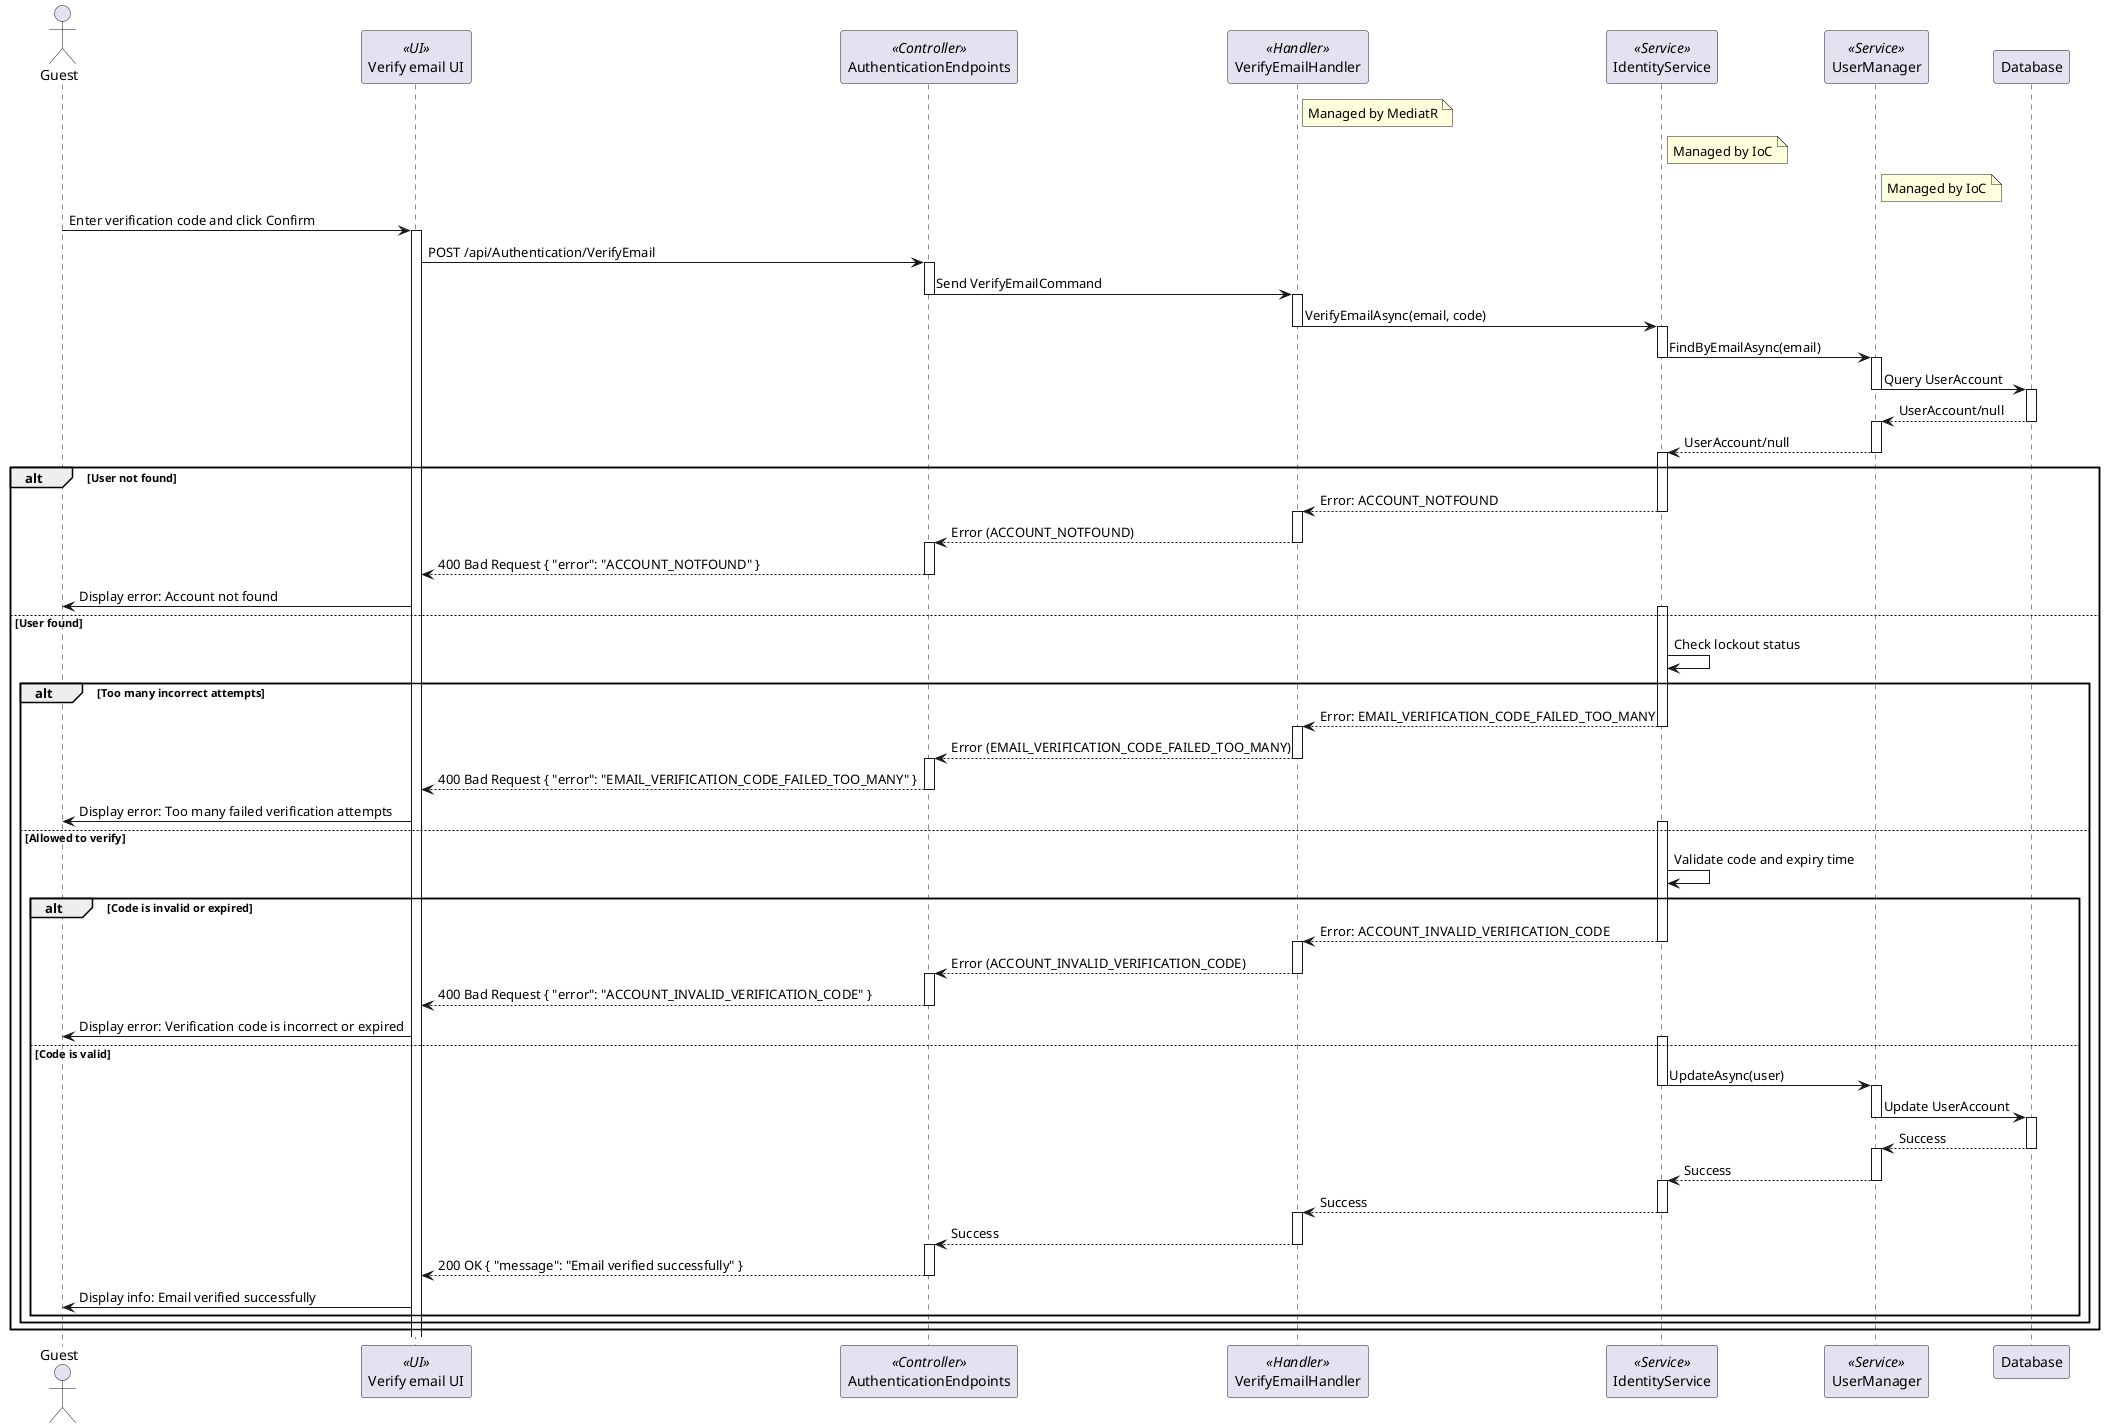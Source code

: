 @startuml
actor Guest as User
participant "Verify email UI" as UI <<UI>>
participant AuthenticationEndpoints <<Controller>>
participant VerifyEmailHandler <<Handler>>
participant IdentityService <<Service>>
participant UserManager <<Service>>
participant Database

note right of VerifyEmailHandler
  Managed by MediatR
end note

note right of IdentityService
  Managed by IoC
end note

note right of UserManager
  Managed by IoC
end note

User -> UI : Enter verification code and click Confirm
activate UI
UI -> AuthenticationEndpoints : POST /api/Authentication/VerifyEmail
activate AuthenticationEndpoints
AuthenticationEndpoints -> VerifyEmailHandler : Send VerifyEmailCommand
deactivate AuthenticationEndpoints
activate VerifyEmailHandler
VerifyEmailHandler -> IdentityService : VerifyEmailAsync(email, code)
deactivate VerifyEmailHandler
activate IdentityService
IdentityService -> UserManager : FindByEmailAsync(email)
deactivate IdentityService
activate UserManager
UserManager -> Database : Query UserAccount
deactivate UserManager
activate Database
Database --> UserManager : UserAccount/null
deactivate Database
activate UserManager
UserManager --> IdentityService : UserAccount/null
deactivate UserManager
activate IdentityService
alt User not found
    IdentityService --> VerifyEmailHandler : Error: ACCOUNT_NOTFOUND
    deactivate IdentityService
    activate VerifyEmailHandler
    VerifyEmailHandler --> AuthenticationEndpoints : Error (ACCOUNT_NOTFOUND)
    deactivate VerifyEmailHandler
    activate AuthenticationEndpoints
    AuthenticationEndpoints --> UI : 400 Bad Request { "error": "ACCOUNT_NOTFOUND" }
    deactivate AuthenticationEndpoints
    UI -> User : Display error: Account not found
else User found
    activate IdentityService
    IdentityService -> IdentityService : Check lockout status
    alt Too many incorrect attempts
        IdentityService --> VerifyEmailHandler : Error: EMAIL_VERIFICATION_CODE_FAILED_TOO_MANY
        deactivate IdentityService
        activate VerifyEmailHandler
        VerifyEmailHandler --> AuthenticationEndpoints : Error (EMAIL_VERIFICATION_CODE_FAILED_TOO_MANY)
        deactivate VerifyEmailHandler
        activate AuthenticationEndpoints
        AuthenticationEndpoints --> UI : 400 Bad Request { "error": "EMAIL_VERIFICATION_CODE_FAILED_TOO_MANY" }
        deactivate AuthenticationEndpoints
        UI -> User : Display error: Too many failed verification attempts
    else Allowed to verify
        activate IdentityService
        IdentityService -> IdentityService : Validate code and expiry time
        alt Code is invalid or expired
            IdentityService --> VerifyEmailHandler : Error: ACCOUNT_INVALID_VERIFICATION_CODE
            deactivate IdentityService
            activate VerifyEmailHandler
            VerifyEmailHandler --> AuthenticationEndpoints : Error (ACCOUNT_INVALID_VERIFICATION_CODE)
            deactivate VerifyEmailHandler
            activate AuthenticationEndpoints
            AuthenticationEndpoints --> UI : 400 Bad Request { "error": "ACCOUNT_INVALID_VERIFICATION_CODE" }
            deactivate AuthenticationEndpoints
            UI -> User : Display error: Verification code is incorrect or expired

        else Code is valid

            activate IdentityService
            IdentityService -> UserManager : UpdateAsync(user)
            deactivate IdentityService
            activate UserManager
            UserManager -> Database : Update UserAccount
            deactivate UserManager
            activate Database
            Database --> UserManager : Success
            deactivate Database
            activate UserManager
            UserManager --> IdentityService : Success
            deactivate UserManager
            activate IdentityService
            IdentityService --> VerifyEmailHandler : Success
            deactivate IdentityService
            activate VerifyEmailHandler
            VerifyEmailHandler --> AuthenticationEndpoints : Success
            deactivate VerifyEmailHandler
            activate AuthenticationEndpoints
            AuthenticationEndpoints --> UI : 200 OK { "message": "Email verified successfully" }
            deactivate AuthenticationEndpoints
            UI -> User : Display info: Email verified successfully
        end
    end
end

@enduml
